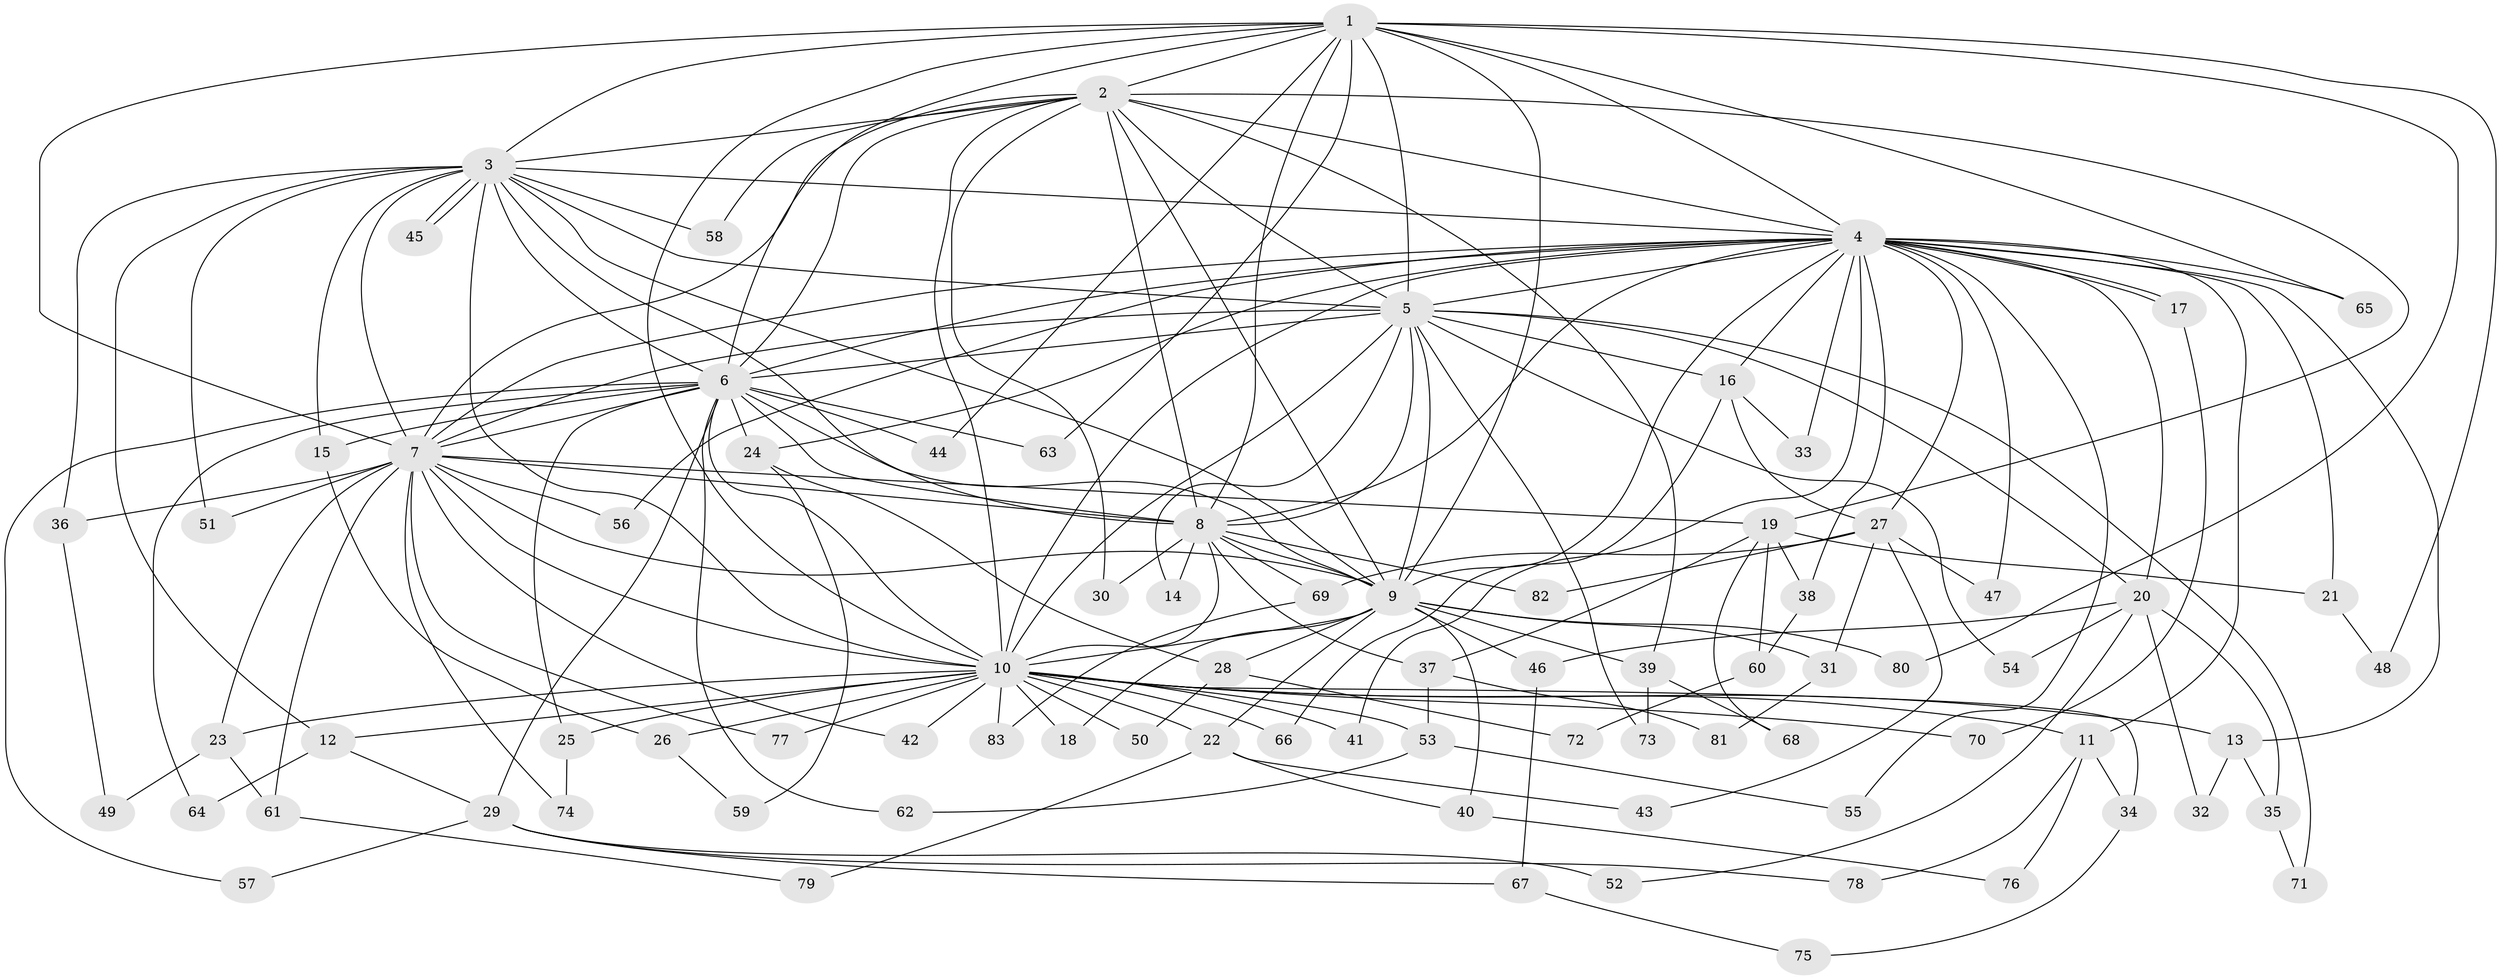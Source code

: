 // Generated by graph-tools (version 1.1) at 2025/34/03/09/25 02:34:45]
// undirected, 83 vertices, 191 edges
graph export_dot {
graph [start="1"]
  node [color=gray90,style=filled];
  1;
  2;
  3;
  4;
  5;
  6;
  7;
  8;
  9;
  10;
  11;
  12;
  13;
  14;
  15;
  16;
  17;
  18;
  19;
  20;
  21;
  22;
  23;
  24;
  25;
  26;
  27;
  28;
  29;
  30;
  31;
  32;
  33;
  34;
  35;
  36;
  37;
  38;
  39;
  40;
  41;
  42;
  43;
  44;
  45;
  46;
  47;
  48;
  49;
  50;
  51;
  52;
  53;
  54;
  55;
  56;
  57;
  58;
  59;
  60;
  61;
  62;
  63;
  64;
  65;
  66;
  67;
  68;
  69;
  70;
  71;
  72;
  73;
  74;
  75;
  76;
  77;
  78;
  79;
  80;
  81;
  82;
  83;
  1 -- 2;
  1 -- 3;
  1 -- 4;
  1 -- 5;
  1 -- 6;
  1 -- 7;
  1 -- 8;
  1 -- 9;
  1 -- 10;
  1 -- 44;
  1 -- 48;
  1 -- 63;
  1 -- 65;
  1 -- 80;
  2 -- 3;
  2 -- 4;
  2 -- 5;
  2 -- 6;
  2 -- 7;
  2 -- 8;
  2 -- 9;
  2 -- 10;
  2 -- 19;
  2 -- 30;
  2 -- 39;
  2 -- 58;
  3 -- 4;
  3 -- 5;
  3 -- 6;
  3 -- 7;
  3 -- 8;
  3 -- 9;
  3 -- 10;
  3 -- 12;
  3 -- 15;
  3 -- 36;
  3 -- 45;
  3 -- 45;
  3 -- 51;
  3 -- 58;
  4 -- 5;
  4 -- 6;
  4 -- 7;
  4 -- 8;
  4 -- 9;
  4 -- 10;
  4 -- 11;
  4 -- 13;
  4 -- 16;
  4 -- 17;
  4 -- 17;
  4 -- 20;
  4 -- 21;
  4 -- 24;
  4 -- 27;
  4 -- 33;
  4 -- 38;
  4 -- 41;
  4 -- 47;
  4 -- 55;
  4 -- 56;
  4 -- 65;
  5 -- 6;
  5 -- 7;
  5 -- 8;
  5 -- 9;
  5 -- 10;
  5 -- 14;
  5 -- 16;
  5 -- 20;
  5 -- 54;
  5 -- 71;
  5 -- 73;
  6 -- 7;
  6 -- 8;
  6 -- 9;
  6 -- 10;
  6 -- 15;
  6 -- 24;
  6 -- 25;
  6 -- 29;
  6 -- 44;
  6 -- 57;
  6 -- 62;
  6 -- 63;
  6 -- 64;
  7 -- 8;
  7 -- 9;
  7 -- 10;
  7 -- 19;
  7 -- 23;
  7 -- 36;
  7 -- 42;
  7 -- 51;
  7 -- 56;
  7 -- 61;
  7 -- 74;
  7 -- 77;
  8 -- 9;
  8 -- 10;
  8 -- 14;
  8 -- 30;
  8 -- 37;
  8 -- 69;
  8 -- 82;
  9 -- 10;
  9 -- 18;
  9 -- 22;
  9 -- 28;
  9 -- 31;
  9 -- 39;
  9 -- 40;
  9 -- 46;
  9 -- 80;
  10 -- 11;
  10 -- 12;
  10 -- 13;
  10 -- 18;
  10 -- 22;
  10 -- 23;
  10 -- 25;
  10 -- 26;
  10 -- 34;
  10 -- 41;
  10 -- 42;
  10 -- 50;
  10 -- 53;
  10 -- 66;
  10 -- 70;
  10 -- 77;
  10 -- 83;
  11 -- 34;
  11 -- 76;
  11 -- 78;
  12 -- 29;
  12 -- 64;
  13 -- 32;
  13 -- 35;
  15 -- 26;
  16 -- 27;
  16 -- 33;
  16 -- 66;
  17 -- 70;
  19 -- 21;
  19 -- 37;
  19 -- 38;
  19 -- 60;
  19 -- 68;
  20 -- 32;
  20 -- 35;
  20 -- 46;
  20 -- 52;
  20 -- 54;
  21 -- 48;
  22 -- 40;
  22 -- 43;
  22 -- 79;
  23 -- 49;
  23 -- 61;
  24 -- 28;
  24 -- 59;
  25 -- 74;
  26 -- 59;
  27 -- 31;
  27 -- 43;
  27 -- 47;
  27 -- 69;
  27 -- 82;
  28 -- 50;
  28 -- 72;
  29 -- 52;
  29 -- 57;
  29 -- 67;
  29 -- 78;
  31 -- 81;
  34 -- 75;
  35 -- 71;
  36 -- 49;
  37 -- 53;
  37 -- 81;
  38 -- 60;
  39 -- 68;
  39 -- 73;
  40 -- 76;
  46 -- 67;
  53 -- 55;
  53 -- 62;
  60 -- 72;
  61 -- 79;
  67 -- 75;
  69 -- 83;
}
